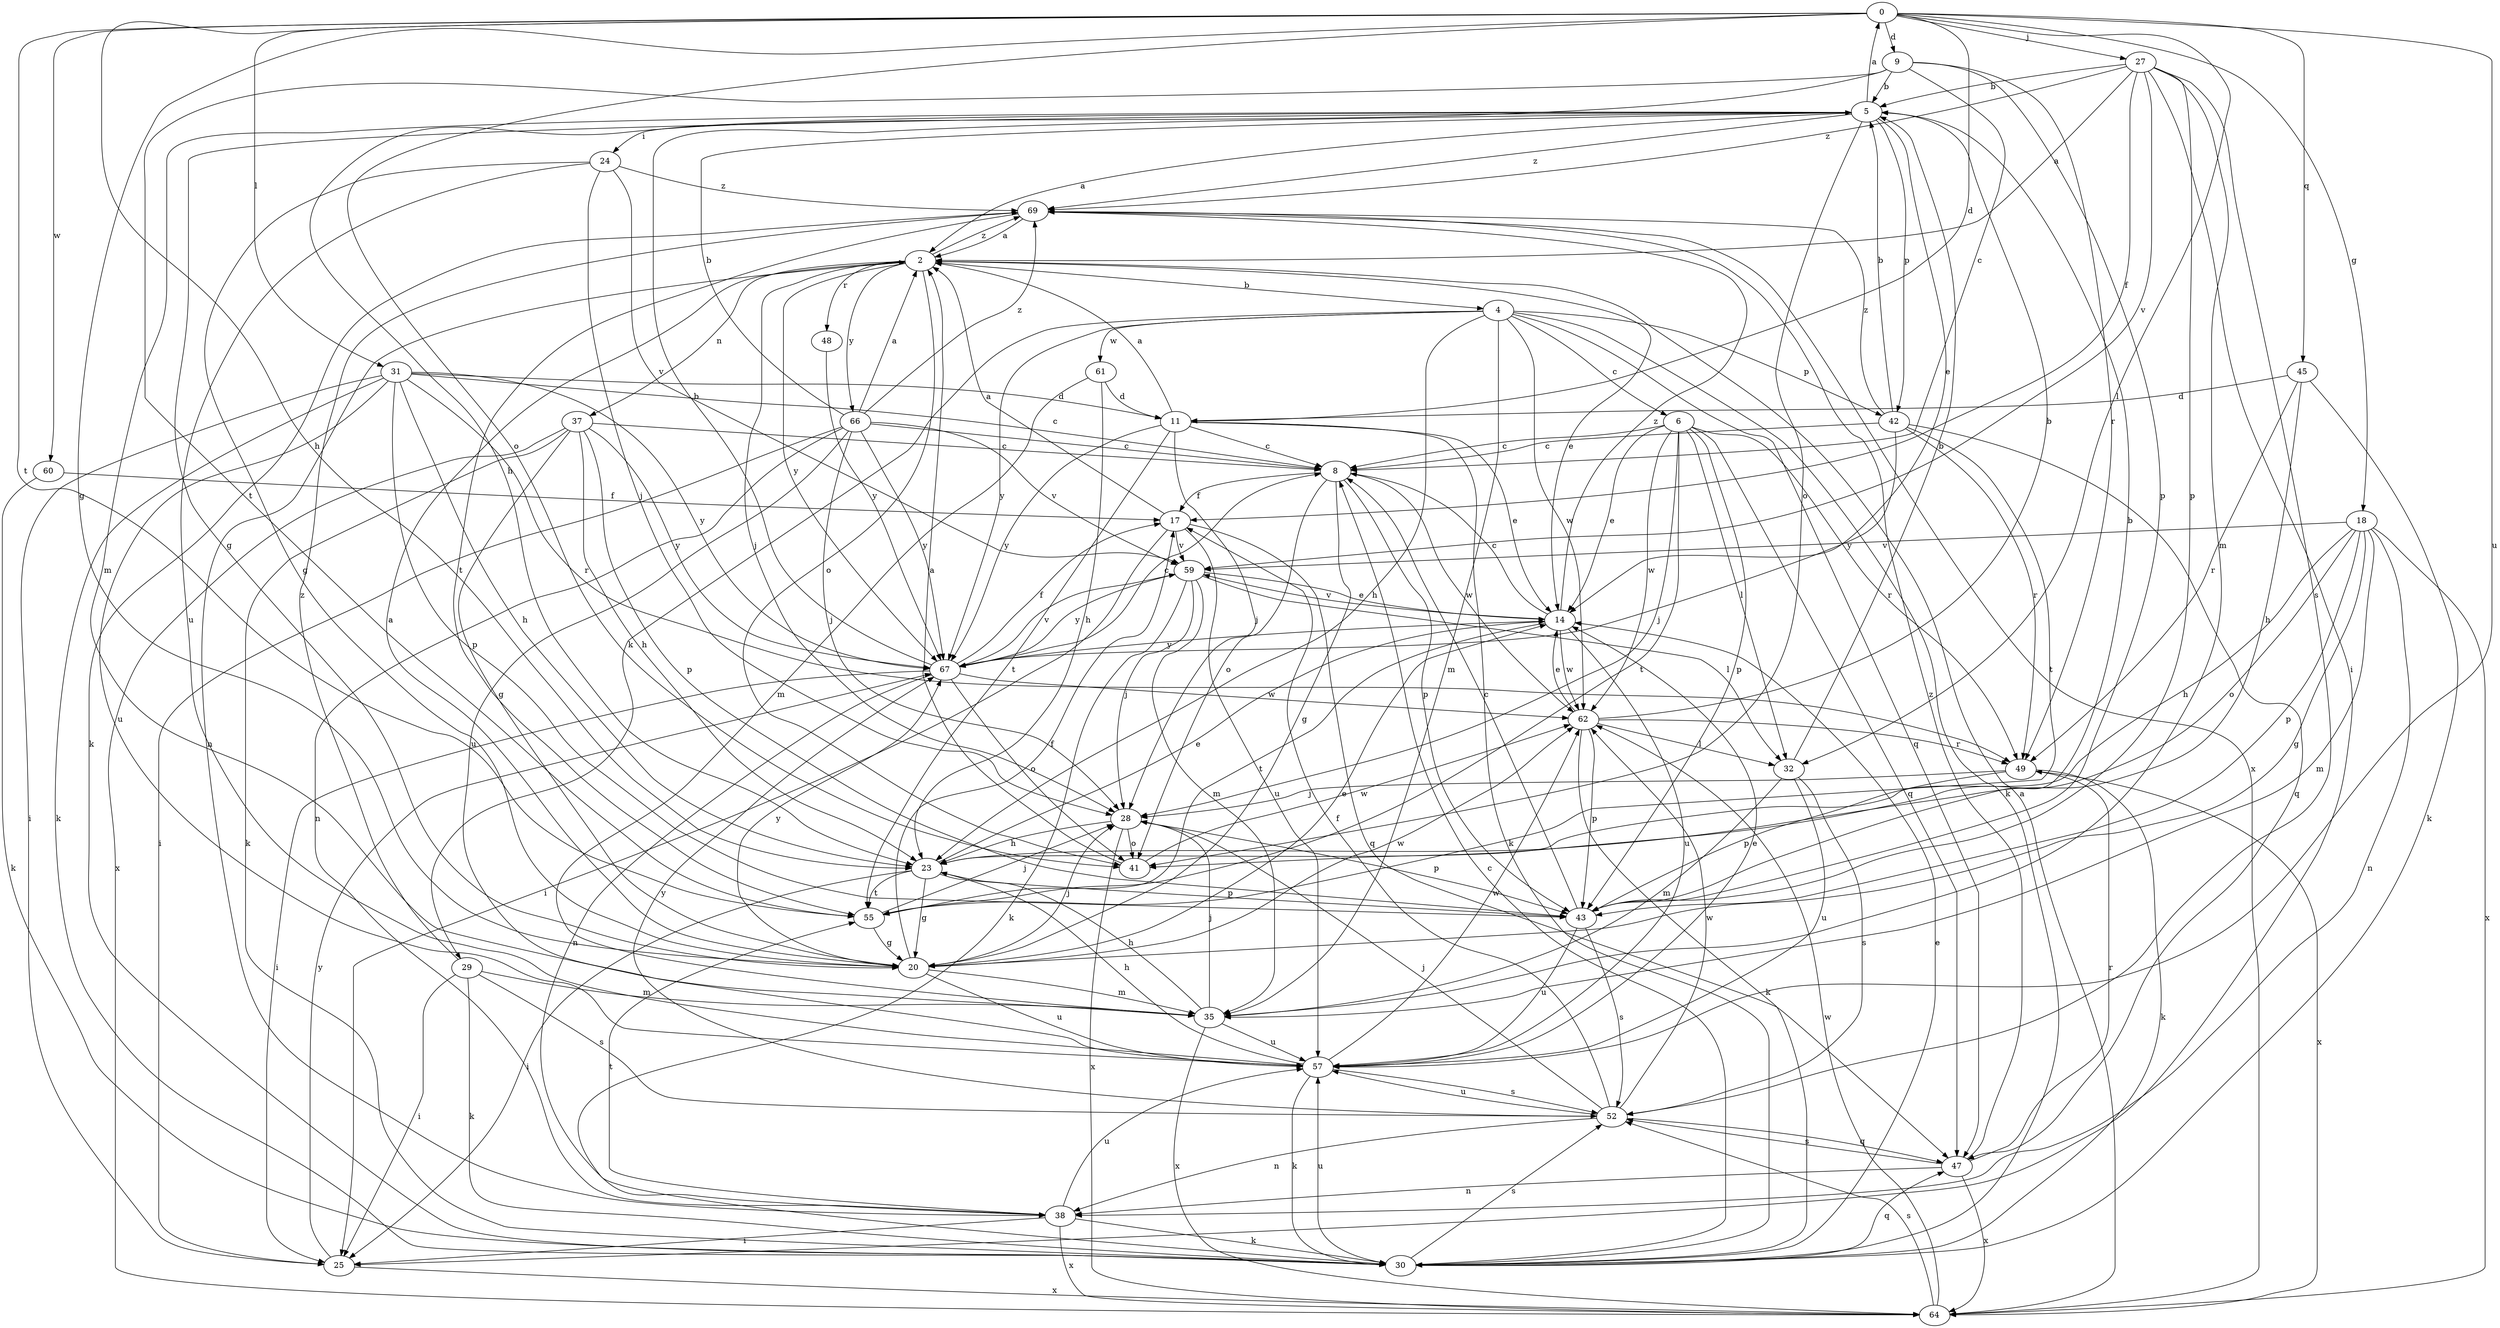 strict digraph  {
0;
2;
4;
5;
6;
8;
9;
11;
14;
17;
18;
20;
23;
24;
25;
27;
28;
29;
30;
31;
32;
35;
37;
38;
41;
42;
43;
45;
47;
48;
49;
52;
55;
57;
59;
60;
61;
62;
64;
66;
67;
69;
0 -> 9  [label=d];
0 -> 11  [label=d];
0 -> 18  [label=g];
0 -> 20  [label=g];
0 -> 23  [label=h];
0 -> 27  [label=j];
0 -> 31  [label=l];
0 -> 32  [label=l];
0 -> 41  [label=o];
0 -> 45  [label=q];
0 -> 55  [label=t];
0 -> 57  [label=u];
0 -> 60  [label=w];
2 -> 4  [label=b];
2 -> 14  [label=e];
2 -> 28  [label=j];
2 -> 37  [label=n];
2 -> 38  [label=n];
2 -> 41  [label=o];
2 -> 48  [label=r];
2 -> 66  [label=y];
2 -> 67  [label=y];
2 -> 69  [label=z];
4 -> 6  [label=c];
4 -> 23  [label=h];
4 -> 29  [label=k];
4 -> 30  [label=k];
4 -> 35  [label=m];
4 -> 42  [label=p];
4 -> 47  [label=q];
4 -> 61  [label=w];
4 -> 62  [label=w];
4 -> 67  [label=y];
5 -> 0  [label=a];
5 -> 2  [label=a];
5 -> 14  [label=e];
5 -> 20  [label=g];
5 -> 24  [label=i];
5 -> 35  [label=m];
5 -> 41  [label=o];
5 -> 42  [label=p];
5 -> 69  [label=z];
6 -> 8  [label=c];
6 -> 14  [label=e];
6 -> 28  [label=j];
6 -> 32  [label=l];
6 -> 43  [label=p];
6 -> 47  [label=q];
6 -> 49  [label=r];
6 -> 55  [label=t];
6 -> 62  [label=w];
8 -> 17  [label=f];
8 -> 20  [label=g];
8 -> 41  [label=o];
8 -> 43  [label=p];
8 -> 62  [label=w];
9 -> 5  [label=b];
9 -> 8  [label=c];
9 -> 23  [label=h];
9 -> 43  [label=p];
9 -> 49  [label=r];
9 -> 55  [label=t];
11 -> 2  [label=a];
11 -> 8  [label=c];
11 -> 14  [label=e];
11 -> 28  [label=j];
11 -> 30  [label=k];
11 -> 55  [label=t];
11 -> 67  [label=y];
14 -> 8  [label=c];
14 -> 55  [label=t];
14 -> 57  [label=u];
14 -> 59  [label=v];
14 -> 62  [label=w];
14 -> 67  [label=y];
14 -> 69  [label=z];
17 -> 2  [label=a];
17 -> 25  [label=i];
17 -> 47  [label=q];
17 -> 57  [label=u];
17 -> 59  [label=v];
18 -> 20  [label=g];
18 -> 23  [label=h];
18 -> 35  [label=m];
18 -> 38  [label=n];
18 -> 41  [label=o];
18 -> 43  [label=p];
18 -> 59  [label=v];
18 -> 64  [label=x];
20 -> 2  [label=a];
20 -> 14  [label=e];
20 -> 17  [label=f];
20 -> 28  [label=j];
20 -> 35  [label=m];
20 -> 57  [label=u];
20 -> 62  [label=w];
20 -> 67  [label=y];
23 -> 14  [label=e];
23 -> 20  [label=g];
23 -> 25  [label=i];
23 -> 43  [label=p];
23 -> 55  [label=t];
24 -> 20  [label=g];
24 -> 28  [label=j];
24 -> 57  [label=u];
24 -> 59  [label=v];
24 -> 69  [label=z];
25 -> 64  [label=x];
25 -> 67  [label=y];
27 -> 2  [label=a];
27 -> 5  [label=b];
27 -> 17  [label=f];
27 -> 25  [label=i];
27 -> 35  [label=m];
27 -> 43  [label=p];
27 -> 52  [label=s];
27 -> 59  [label=v];
27 -> 69  [label=z];
28 -> 23  [label=h];
28 -> 41  [label=o];
28 -> 43  [label=p];
28 -> 64  [label=x];
29 -> 25  [label=i];
29 -> 30  [label=k];
29 -> 35  [label=m];
29 -> 52  [label=s];
29 -> 69  [label=z];
30 -> 8  [label=c];
30 -> 14  [label=e];
30 -> 47  [label=q];
30 -> 52  [label=s];
30 -> 57  [label=u];
31 -> 8  [label=c];
31 -> 11  [label=d];
31 -> 23  [label=h];
31 -> 25  [label=i];
31 -> 30  [label=k];
31 -> 43  [label=p];
31 -> 49  [label=r];
31 -> 57  [label=u];
31 -> 67  [label=y];
32 -> 5  [label=b];
32 -> 35  [label=m];
32 -> 52  [label=s];
32 -> 57  [label=u];
35 -> 23  [label=h];
35 -> 28  [label=j];
35 -> 57  [label=u];
35 -> 64  [label=x];
37 -> 8  [label=c];
37 -> 20  [label=g];
37 -> 23  [label=h];
37 -> 30  [label=k];
37 -> 43  [label=p];
37 -> 64  [label=x];
37 -> 67  [label=y];
38 -> 25  [label=i];
38 -> 30  [label=k];
38 -> 55  [label=t];
38 -> 57  [label=u];
38 -> 64  [label=x];
41 -> 2  [label=a];
41 -> 62  [label=w];
42 -> 5  [label=b];
42 -> 8  [label=c];
42 -> 47  [label=q];
42 -> 49  [label=r];
42 -> 55  [label=t];
42 -> 67  [label=y];
42 -> 69  [label=z];
43 -> 5  [label=b];
43 -> 8  [label=c];
43 -> 52  [label=s];
43 -> 57  [label=u];
45 -> 11  [label=d];
45 -> 23  [label=h];
45 -> 30  [label=k];
45 -> 49  [label=r];
47 -> 38  [label=n];
47 -> 49  [label=r];
47 -> 52  [label=s];
47 -> 64  [label=x];
47 -> 69  [label=z];
48 -> 67  [label=y];
49 -> 28  [label=j];
49 -> 30  [label=k];
49 -> 43  [label=p];
49 -> 64  [label=x];
52 -> 17  [label=f];
52 -> 28  [label=j];
52 -> 38  [label=n];
52 -> 47  [label=q];
52 -> 57  [label=u];
52 -> 62  [label=w];
52 -> 67  [label=y];
55 -> 20  [label=g];
55 -> 28  [label=j];
57 -> 14  [label=e];
57 -> 23  [label=h];
57 -> 30  [label=k];
57 -> 52  [label=s];
57 -> 62  [label=w];
59 -> 14  [label=e];
59 -> 28  [label=j];
59 -> 30  [label=k];
59 -> 32  [label=l];
59 -> 35  [label=m];
59 -> 67  [label=y];
60 -> 17  [label=f];
60 -> 30  [label=k];
61 -> 11  [label=d];
61 -> 23  [label=h];
61 -> 35  [label=m];
62 -> 5  [label=b];
62 -> 14  [label=e];
62 -> 30  [label=k];
62 -> 32  [label=l];
62 -> 43  [label=p];
62 -> 49  [label=r];
64 -> 2  [label=a];
64 -> 52  [label=s];
64 -> 62  [label=w];
66 -> 2  [label=a];
66 -> 5  [label=b];
66 -> 8  [label=c];
66 -> 25  [label=i];
66 -> 28  [label=j];
66 -> 38  [label=n];
66 -> 57  [label=u];
66 -> 59  [label=v];
66 -> 67  [label=y];
66 -> 69  [label=z];
67 -> 5  [label=b];
67 -> 8  [label=c];
67 -> 17  [label=f];
67 -> 25  [label=i];
67 -> 38  [label=n];
67 -> 41  [label=o];
67 -> 59  [label=v];
67 -> 62  [label=w];
69 -> 2  [label=a];
69 -> 30  [label=k];
69 -> 55  [label=t];
69 -> 64  [label=x];
}
